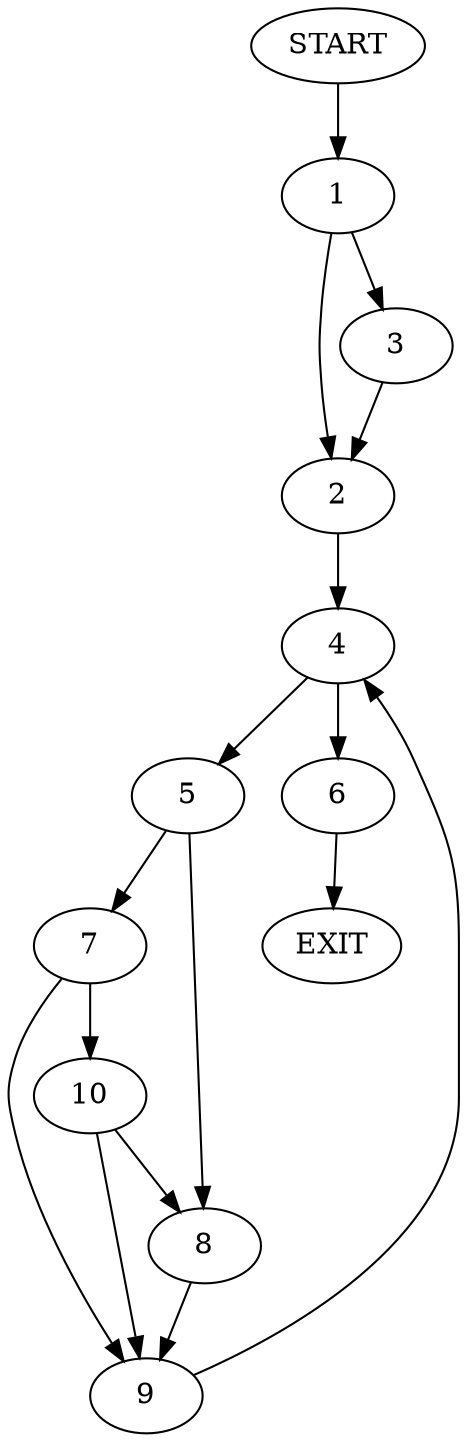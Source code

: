 digraph {
0 [label="START"]
11 [label="EXIT"]
0 -> 1
1 -> 2
1 -> 3
3 -> 2
2 -> 4
4 -> 5
4 -> 6
6 -> 11
5 -> 7
5 -> 8
8 -> 9
7 -> 9
7 -> 10
9 -> 4
10 -> 9
10 -> 8
}
